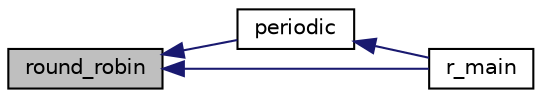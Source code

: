 digraph "round_robin"
{
  edge [fontname="Helvetica",fontsize="10",labelfontname="Helvetica",labelfontsize="10"];
  node [fontname="Helvetica",fontsize="10",shape=record];
  rankdir="LR";
  Node1 [label="round_robin",height=0.2,width=0.4,color="black", fillcolor="grey75", style="filled", fontcolor="black"];
  Node1 -> Node2 [dir="back",color="midnightblue",fontsize="10",style="solid",fontname="Helvetica"];
  Node2 [label="periodic",height=0.2,width=0.4,color="black", fillcolor="white", style="filled",URL="$test009__task__freeing_8c.html#ad35a2fdb04b6df2acf01d1eb113171b6"];
  Node2 -> Node3 [dir="back",color="midnightblue",fontsize="10",style="solid",fontname="Helvetica"];
  Node3 [label="r_main",height=0.2,width=0.4,color="black", fillcolor="white", style="filled",URL="$test009__task__freeing_8c.html#afff05d20e8e3bfc1d7d8aab2bb3a1e9b",tooltip="main function provided by user application. The first task to run. "];
  Node1 -> Node3 [dir="back",color="midnightblue",fontsize="10",style="solid",fontname="Helvetica"];
}
